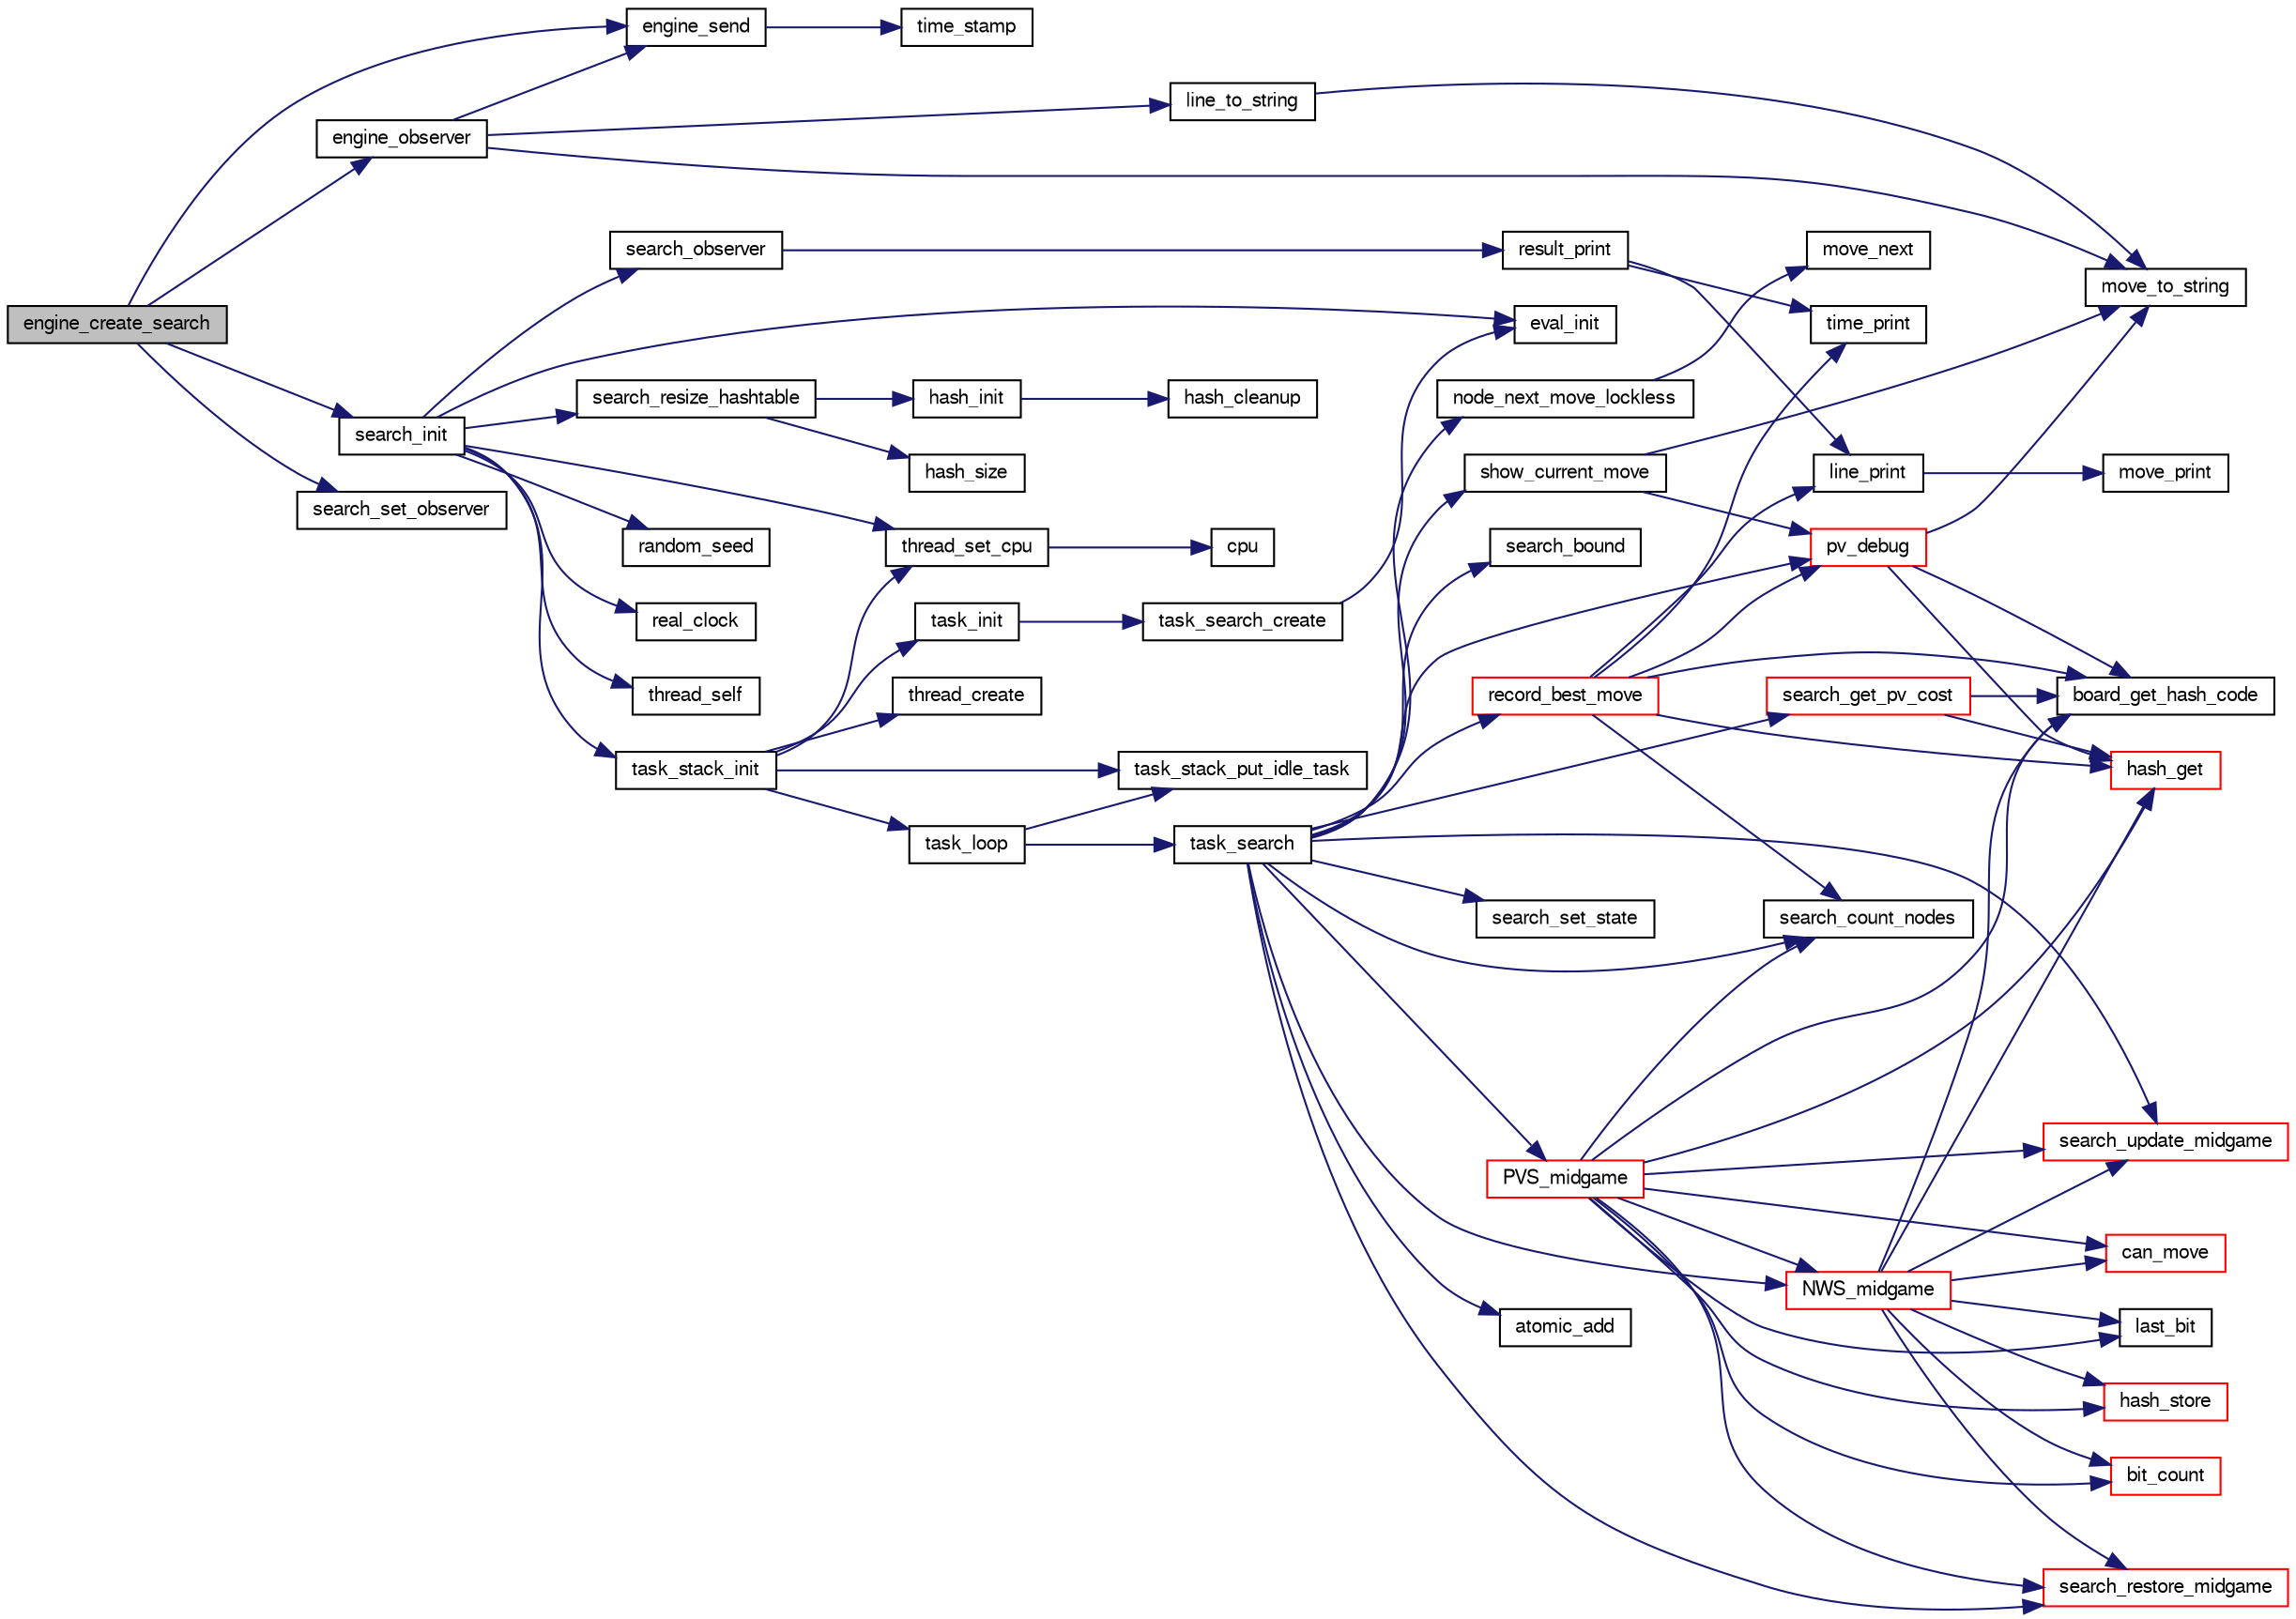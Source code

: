 digraph "engine_create_search"
{
 // LATEX_PDF_SIZE
  bgcolor="transparent";
  edge [fontname="FreeSans",fontsize="10",labelfontname="FreeSans",labelfontsize="10"];
  node [fontname="FreeSans",fontsize="10",shape=record];
  rankdir="LR";
  Node1 [label="engine_create_search",height=0.2,width=0.4,color="black", fillcolor="grey75", style="filled", fontcolor="black",tooltip="Create engine search."];
  Node1 -> Node2 [color="midnightblue",fontsize="10",style="solid",fontname="FreeSans"];
  Node2 [label="engine_observer",height=0.2,width=0.4,color="black",URL="$cassio_8c.html#add889aa10a8a9fb9ad3a6e429389bc07",tooltip="Call back function use by search to print its results."];
  Node2 -> Node3 [color="midnightblue",fontsize="10",style="solid",fontname="FreeSans"];
  Node3 [label="engine_send",height=0.2,width=0.4,color="black",URL="$cassio_8c.html#afe0305f2a8b426ca767c7b2f128c53af",tooltip="Send a message on stdout."];
  Node3 -> Node4 [color="midnightblue",fontsize="10",style="solid",fontname="FreeSans"];
  Node4 [label="time_stamp",height=0.2,width=0.4,color="black",URL="$util_8c.html#a24bf37cbb71f6a0ce700fc72741d6016",tooltip="Print local time."];
  Node2 -> Node5 [color="midnightblue",fontsize="10",style="solid",fontname="FreeSans"];
  Node5 [label="line_to_string",height=0.2,width=0.4,color="black",URL="$move_8c.html#a4776e05a37b5a43f0e7d74d8703c66b8",tooltip="Line to string."];
  Node5 -> Node6 [color="midnightblue",fontsize="10",style="solid",fontname="FreeSans"];
  Node6 [label="move_to_string",height=0.2,width=0.4,color="black",URL="$move_8c.html#a5d61a3318dc80a3171250974a921055d",tooltip="Print out a move."];
  Node2 -> Node6 [color="midnightblue",fontsize="10",style="solid",fontname="FreeSans"];
  Node1 -> Node3 [color="midnightblue",fontsize="10",style="solid",fontname="FreeSans"];
  Node1 -> Node7 [color="midnightblue",fontsize="10",style="solid",fontname="FreeSans"];
  Node7 [label="search_init",height=0.2,width=0.4,color="black",URL="$search_8c.html#a1b7d29da171f6927ea8212ee768f37c9",tooltip="Init the main search."];
  Node7 -> Node8 [color="midnightblue",fontsize="10",style="solid",fontname="FreeSans"];
  Node8 [label="eval_init",height=0.2,width=0.4,color="black",URL="$eval_8c.html#a8eef3217a4129901069390c85e6ff12a",tooltip="Initialize a new evaluation function."];
  Node7 -> Node9 [color="midnightblue",fontsize="10",style="solid",fontname="FreeSans"];
  Node9 [label="random_seed",height=0.2,width=0.4,color="black",URL="$util_8c.html#ac844263eac6d959af4f2c9ca1a916e58",tooltip="Pseudo-random number seed."];
  Node7 -> Node10 [color="midnightblue",fontsize="10",style="solid",fontname="FreeSans"];
  Node10 [label="real_clock",height=0.2,width=0.4,color="black",URL="$util_8h.html#a358b4c5eab4941b90bb9ef1676e5f7e5",tooltip=" "];
  Node7 -> Node11 [color="midnightblue",fontsize="10",style="solid",fontname="FreeSans"];
  Node11 [label="search_observer",height=0.2,width=0.4,color="black",URL="$search_8c.html#af9e93aeefcb80dd5aa756a4027d2e880",tooltip="default observer."];
  Node11 -> Node12 [color="midnightblue",fontsize="10",style="solid",fontname="FreeSans"];
  Node12 [label="result_print",height=0.2,width=0.4,color="black",URL="$search_8c.html#a67ebbff0df886828d1dd767a949c7a15",tooltip="Print the current search result."];
  Node12 -> Node13 [color="midnightblue",fontsize="10",style="solid",fontname="FreeSans"];
  Node13 [label="line_print",height=0.2,width=0.4,color="black",URL="$move_8c.html#a0ae53ce219676b29cf33f8e7586f75a9",tooltip="Print a move sequence."];
  Node13 -> Node14 [color="midnightblue",fontsize="10",style="solid",fontname="FreeSans"];
  Node14 [label="move_print",height=0.2,width=0.4,color="black",URL="$move_8c.html#a2ec4fa6e50ff377157eddba43ff1d010",tooltip="Print out a move."];
  Node12 -> Node15 [color="midnightblue",fontsize="10",style="solid",fontname="FreeSans"];
  Node15 [label="time_print",height=0.2,width=0.4,color="black",URL="$util_8c.html#a0379cb7b898e08489b0dcda99430ef96",tooltip="Print time as \"D:HH:MM:SS.CC\"."];
  Node7 -> Node16 [color="midnightblue",fontsize="10",style="solid",fontname="FreeSans"];
  Node16 [label="search_resize_hashtable",height=0.2,width=0.4,color="black",URL="$search_8c.html#ad756f3d725bad22fa63af668b920f776",tooltip=" "];
  Node16 -> Node17 [color="midnightblue",fontsize="10",style="solid",fontname="FreeSans"];
  Node17 [label="hash_init",height=0.2,width=0.4,color="black",URL="$hash-lock-free_8c.html#aa53b616d0e04626af0097b9cd26551b0",tooltip="Initialise the hashtable."];
  Node17 -> Node18 [color="midnightblue",fontsize="10",style="solid",fontname="FreeSans"];
  Node18 [label="hash_cleanup",height=0.2,width=0.4,color="black",URL="$hash-lock-free_8c.html#aab69792f6f434c8466eca07c469850f1",tooltip="Clear the hashtable."];
  Node16 -> Node19 [color="midnightblue",fontsize="10",style="solid",fontname="FreeSans"];
  Node19 [label="hash_size",height=0.2,width=0.4,color="black",URL="$xboard_8c.html#a4877b48030424ed5b876bcebf12b95f2",tooltip=" "];
  Node7 -> Node20 [color="midnightblue",fontsize="10",style="solid",fontname="FreeSans"];
  Node20 [label="task_stack_init",height=0.2,width=0.4,color="black",URL="$ybwc_8c.html#a9cb14f779a1d8a9e62b7f7acdbd0eebe",tooltip="Initialize the stack of tasks."];
  Node20 -> Node21 [color="midnightblue",fontsize="10",style="solid",fontname="FreeSans"];
  Node21 [label="task_init",height=0.2,width=0.4,color="black",URL="$ybwc_8c.html#a638ff15b10d60e8dde5b78cf7d32f4cb",tooltip="Initialize a task."];
  Node21 -> Node22 [color="midnightblue",fontsize="10",style="solid",fontname="FreeSans"];
  Node22 [label="task_search_create",height=0.2,width=0.4,color="black",URL="$ybwc_8c.html#a45b9a17df0c2e4680a301bf4a854b3f6",tooltip="Create a search structure for a task."];
  Node22 -> Node8 [color="midnightblue",fontsize="10",style="solid",fontname="FreeSans"];
  Node20 -> Node23 [color="midnightblue",fontsize="10",style="solid",fontname="FreeSans"];
  Node23 [label="task_loop",height=0.2,width=0.4,color="black",URL="$ybwc_8c.html#a6b16943d9461c507b37a3228768e840d",tooltip="The main loop runned by a task."];
  Node23 -> Node24 [color="midnightblue",fontsize="10",style="solid",fontname="FreeSans"];
  Node24 [label="task_search",height=0.2,width=0.4,color="black",URL="$ybwc_8c.html#aaa4fc1461e78cd5569318f9e19399e50",tooltip="A parallel search within a Task structure."];
  Node24 -> Node25 [color="midnightblue",fontsize="10",style="solid",fontname="FreeSans"];
  Node25 [label="atomic_add",height=0.2,width=0.4,color="black",URL="$util_8h.html#a810a91328534783b77f0e95327f37270",tooltip=" "];
  Node24 -> Node26 [color="midnightblue",fontsize="10",style="solid",fontname="FreeSans"];
  Node26 [label="node_next_move_lockless",height=0.2,width=0.4,color="black",URL="$ybwc_8c.html#afa0e58a0825e315ec77c2504f4f3f1fe",tooltip="Get the next move of the move list."];
  Node26 -> Node27 [color="midnightblue",fontsize="10",style="solid",fontname="FreeSans"];
  Node27 [label="move_next",height=0.2,width=0.4,color="black",URL="$move_8c.html#a70f7e30cf2aa1dffdcde82ad10badab4",tooltip="Return the next move from the list."];
  Node24 -> Node28 [color="midnightblue",fontsize="10",style="solid",fontname="FreeSans"];
  Node28 [label="NWS_midgame",height=0.2,width=0.4,color="red",URL="$midgame_8c.html#a124e89d53abb00ee28a9f3135b5682dc",tooltip="Evaluate a midgame position with a Null Window Search algorithm."];
  Node28 -> Node29 [color="midnightblue",fontsize="10",style="solid",fontname="FreeSans"];
  Node29 [label="bit_count",height=0.2,width=0.4,color="red",URL="$bit_8c.html#a830fec0a90989da1f1900ff609b92167",tooltip="Count the number of bits set to one in an unsigned long long."];
  Node28 -> Node31 [color="midnightblue",fontsize="10",style="solid",fontname="FreeSans"];
  Node31 [label="board_get_hash_code",height=0.2,width=0.4,color="black",URL="$board_8c.html#a0e6cff6e714bcb714e2b9b2d7b9fbec6",tooltip="Compute a hash code."];
  Node28 -> Node32 [color="midnightblue",fontsize="10",style="solid",fontname="FreeSans"];
  Node32 [label="can_move",height=0.2,width=0.4,color="red",URL="$board_8c.html#ae1a532d6eaa0e55357d0f4b9cd659b88",tooltip="Check if a player can move."];
  Node28 -> Node35 [color="midnightblue",fontsize="10",style="solid",fontname="FreeSans"];
  Node35 [label="hash_get",height=0.2,width=0.4,color="red",URL="$hash-lock-free_8c.html#a6f54ce833279fec9ac110dcce45565ad",tooltip="Find an hash table entry according to the evaluated board hash codes."];
  Node28 -> Node37 [color="midnightblue",fontsize="10",style="solid",fontname="FreeSans"];
  Node37 [label="hash_store",height=0.2,width=0.4,color="red",URL="$hash-lock-free_8c.html#ae70e5c17e3d2cf7fb49e085be7092843",tooltip="Store an hashtable item."];
  Node28 -> Node44 [color="midnightblue",fontsize="10",style="solid",fontname="FreeSans"];
  Node44 [label="last_bit",height=0.2,width=0.4,color="black",URL="$bit_8c.html#ad47d9158c952a78b9602c699ab6ece49",tooltip="Search the last bit set (same as log2())."];
  Node28 -> Node85 [color="midnightblue",fontsize="10",style="solid",fontname="FreeSans"];
  Node85 [label="search_restore_midgame",height=0.2,width=0.4,color="red",URL="$search_8c.html#a8ee87f18a6108894aecb6f0cda99fcf8",tooltip="Restore the search state as before a move."];
  Node28 -> Node88 [color="midnightblue",fontsize="10",style="solid",fontname="FreeSans"];
  Node88 [label="search_update_midgame",height=0.2,width=0.4,color="red",URL="$search_8c.html#a985ef3449348437e273c1d5c74ae74f6",tooltip="Update the search state after a move."];
  Node24 -> Node116 [color="midnightblue",fontsize="10",style="solid",fontname="FreeSans"];
  Node116 [label="pv_debug",height=0.2,width=0.4,color="red",URL="$root_8c.html#a8441d8c906b98e56eb99fcb351ce6a14",tooltip="Debug PV."];
  Node116 -> Node31 [color="midnightblue",fontsize="10",style="solid",fontname="FreeSans"];
  Node116 -> Node35 [color="midnightblue",fontsize="10",style="solid",fontname="FreeSans"];
  Node116 -> Node6 [color="midnightblue",fontsize="10",style="solid",fontname="FreeSans"];
  Node24 -> Node146 [color="midnightblue",fontsize="10",style="solid",fontname="FreeSans"];
  Node146 [label="PVS_midgame",height=0.2,width=0.4,color="red",URL="$midgame_8c.html#a356424012da8237d13afb64450c0fb33",tooltip="Evaluate a position with a deep Principal Variation Search algorithm."];
  Node146 -> Node29 [color="midnightblue",fontsize="10",style="solid",fontname="FreeSans"];
  Node146 -> Node31 [color="midnightblue",fontsize="10",style="solid",fontname="FreeSans"];
  Node146 -> Node32 [color="midnightblue",fontsize="10",style="solid",fontname="FreeSans"];
  Node146 -> Node35 [color="midnightblue",fontsize="10",style="solid",fontname="FreeSans"];
  Node146 -> Node37 [color="midnightblue",fontsize="10",style="solid",fontname="FreeSans"];
  Node146 -> Node44 [color="midnightblue",fontsize="10",style="solid",fontname="FreeSans"];
  Node146 -> Node28 [color="midnightblue",fontsize="10",style="solid",fontname="FreeSans"];
  Node146 -> Node117 [color="midnightblue",fontsize="10",style="solid",fontname="FreeSans"];
  Node117 [label="search_count_nodes",height=0.2,width=0.4,color="black",URL="$search_8c.html#a66fbe49d1b42845bef2a07d0219a525c",tooltip="Return the number of nodes searched."];
  Node146 -> Node85 [color="midnightblue",fontsize="10",style="solid",fontname="FreeSans"];
  Node146 -> Node88 [color="midnightblue",fontsize="10",style="solid",fontname="FreeSans"];
  Node24 -> Node110 [color="midnightblue",fontsize="10",style="solid",fontname="FreeSans"];
  Node110 [label="record_best_move",height=0.2,width=0.4,color="red",URL="$root_8c.html#ae557ecf41efe8b033969349603c765e2",tooltip="Record best move."];
  Node110 -> Node31 [color="midnightblue",fontsize="10",style="solid",fontname="FreeSans"];
  Node110 -> Node35 [color="midnightblue",fontsize="10",style="solid",fontname="FreeSans"];
  Node110 -> Node13 [color="midnightblue",fontsize="10",style="solid",fontname="FreeSans"];
  Node110 -> Node116 [color="midnightblue",fontsize="10",style="solid",fontname="FreeSans"];
  Node110 -> Node117 [color="midnightblue",fontsize="10",style="solid",fontname="FreeSans"];
  Node110 -> Node15 [color="midnightblue",fontsize="10",style="solid",fontname="FreeSans"];
  Node24 -> Node147 [color="midnightblue",fontsize="10",style="solid",fontname="FreeSans"];
  Node147 [label="search_bound",height=0.2,width=0.4,color="black",URL="$root_8c.html#abd96ac683822561d0ca3e2981a6585da",tooltip="bound root scores according to stable squares"];
  Node24 -> Node117 [color="midnightblue",fontsize="10",style="solid",fontname="FreeSans"];
  Node24 -> Node148 [color="midnightblue",fontsize="10",style="solid",fontname="FreeSans"];
  Node148 [label="search_get_pv_cost",height=0.2,width=0.4,color="red",URL="$root_8c.html#a21c11cfc3f9cd40ca89f876ff7ecadeb",tooltip="Compute a cost as a combination of node count, depth, etc. from hash_table."];
  Node148 -> Node31 [color="midnightblue",fontsize="10",style="solid",fontname="FreeSans"];
  Node148 -> Node35 [color="midnightblue",fontsize="10",style="solid",fontname="FreeSans"];
  Node24 -> Node85 [color="midnightblue",fontsize="10",style="solid",fontname="FreeSans"];
  Node24 -> Node149 [color="midnightblue",fontsize="10",style="solid",fontname="FreeSans"];
  Node149 [label="search_set_state",height=0.2,width=0.4,color="black",URL="$search_8c.html#acf27ae11e239ef4f381b814e81c1e018",tooltip="Set the search running/waiting state."];
  Node24 -> Node88 [color="midnightblue",fontsize="10",style="solid",fontname="FreeSans"];
  Node24 -> Node150 [color="midnightblue",fontsize="10",style="solid",fontname="FreeSans"];
  Node150 [label="show_current_move",height=0.2,width=0.4,color="black",URL="$root_8c.html#aa321c37f43d4be74003cc093bae04c0a",tooltip=" "];
  Node150 -> Node6 [color="midnightblue",fontsize="10",style="solid",fontname="FreeSans"];
  Node150 -> Node116 [color="midnightblue",fontsize="10",style="solid",fontname="FreeSans"];
  Node23 -> Node151 [color="midnightblue",fontsize="10",style="solid",fontname="FreeSans"];
  Node151 [label="task_stack_put_idle_task",height=0.2,width=0.4,color="black",URL="$ybwc_8c.html#ac541d0a660f555b33a2124d1131b2eb0",tooltip="Put back an idle task after using it."];
  Node20 -> Node151 [color="midnightblue",fontsize="10",style="solid",fontname="FreeSans"];
  Node20 -> Node152 [color="midnightblue",fontsize="10",style="solid",fontname="FreeSans"];
  Node152 [label="thread_create",height=0.2,width=0.4,color="black",URL="$util_8c.html#a5135c80b00fc096aff7c6b2d89020cc8",tooltip="Create a thread."];
  Node20 -> Node153 [color="midnightblue",fontsize="10",style="solid",fontname="FreeSans"];
  Node153 [label="thread_set_cpu",height=0.2,width=0.4,color="black",URL="$util_8c.html#a8334a83ec601a0e82808a1529fc98d71",tooltip="Choose a single core or cpu to run on, under linux systems, to avoid context changes."];
  Node153 -> Node154 [color="midnightblue",fontsize="10",style="solid",fontname="FreeSans"];
  Node154 [label="cpu",height=0.2,width=0.4,color="black",URL="$util_8h.html#aeae5add86d0fc805a539c9ad739543f4",tooltip=" "];
  Node7 -> Node155 [color="midnightblue",fontsize="10",style="solid",fontname="FreeSans"];
  Node155 [label="thread_self",height=0.2,width=0.4,color="black",URL="$util_8c.html#afb8ad4213542cdec400bbd9093193463",tooltip="Current thread."];
  Node7 -> Node153 [color="midnightblue",fontsize="10",style="solid",fontname="FreeSans"];
  Node1 -> Node156 [color="midnightblue",fontsize="10",style="solid",fontname="FreeSans"];
  Node156 [label="search_set_observer",height=0.2,width=0.4,color="black",URL="$search_8c.html#a94697d3ea3de662450dea6a304f53e5b",tooltip="set observer."];
}
